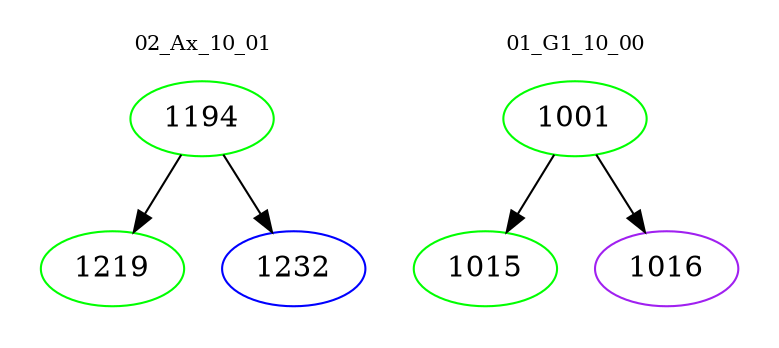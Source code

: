 digraph{
subgraph cluster_0 {
color = white
label = "02_Ax_10_01";
fontsize=10;
T0_1194 [label="1194", color="green"]
T0_1194 -> T0_1219 [color="black"]
T0_1219 [label="1219", color="green"]
T0_1194 -> T0_1232 [color="black"]
T0_1232 [label="1232", color="blue"]
}
subgraph cluster_1 {
color = white
label = "01_G1_10_00";
fontsize=10;
T1_1001 [label="1001", color="green"]
T1_1001 -> T1_1015 [color="black"]
T1_1015 [label="1015", color="green"]
T1_1001 -> T1_1016 [color="black"]
T1_1016 [label="1016", color="purple"]
}
}
